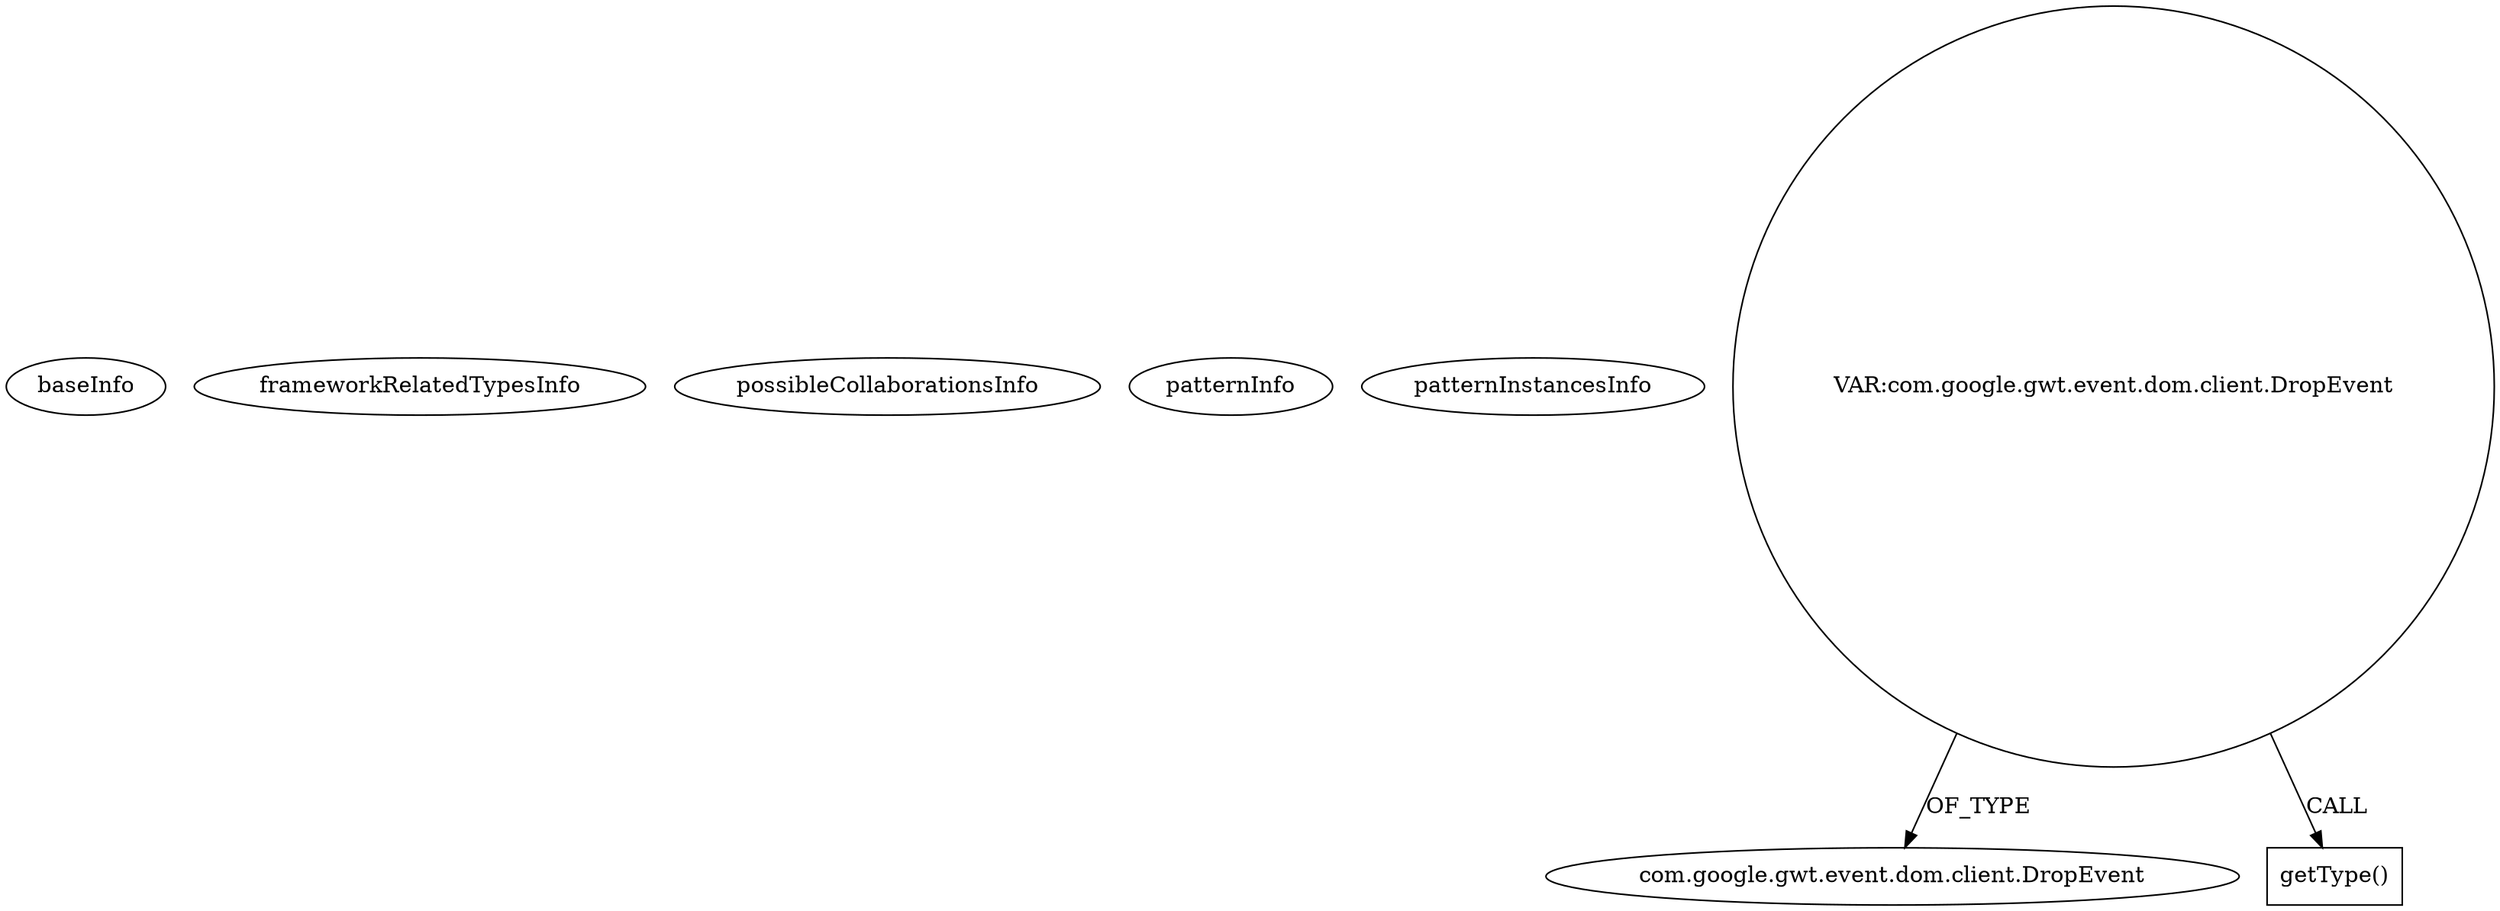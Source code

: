 digraph {
baseInfo[graphId=1915,category="pattern",isAnonymous=false,possibleRelation=false]
frameworkRelatedTypesInfo[]
possibleCollaborationsInfo[]
patternInfo[frequency=2.0,patternRootClient=null]
patternInstancesInfo[0="cbopp-gwt-taglist~/cbopp-gwt-taglist/gwt-taglist-master/src/main/java/com/virilis_software/gwt/taglist/client/comp/tag/TagView.java~TagView~1029",1="laaglu-lib-gwt-file~/laaglu-lib-gwt-file/lib-gwt-file-master/src/main/java/org/vectomatic/dnd/DropPanel.java~DropPanel~3455"]
17[label="com.google.gwt.event.dom.client.DropEvent",vertexType="FRAMEWORK_CLASS_TYPE",isFrameworkType=false]
15[label="VAR:com.google.gwt.event.dom.client.DropEvent",vertexType="VARIABLE_EXPRESION",isFrameworkType=false,shape=circle]
16[label="getType()",vertexType="INSIDE_CALL",isFrameworkType=false,shape=box]
15->17[label="OF_TYPE"]
15->16[label="CALL"]
}
